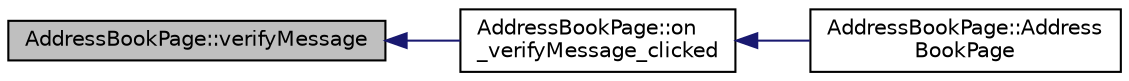 digraph "AddressBookPage::verifyMessage"
{
  edge [fontname="Helvetica",fontsize="10",labelfontname="Helvetica",labelfontsize="10"];
  node [fontname="Helvetica",fontsize="10",shape=record];
  rankdir="LR";
  Node121 [label="AddressBookPage::verifyMessage",height=0.2,width=0.4,color="black", fillcolor="grey75", style="filled", fontcolor="black"];
  Node121 -> Node122 [dir="back",color="midnightblue",fontsize="10",style="solid",fontname="Helvetica"];
  Node122 [label="AddressBookPage::on\l_verifyMessage_clicked",height=0.2,width=0.4,color="black", fillcolor="white", style="filled",URL="$d3/d4a/class_address_book_page.html#a66ca9d67cfacf790f5ac7e4745efb1bc"];
  Node122 -> Node123 [dir="back",color="midnightblue",fontsize="10",style="solid",fontname="Helvetica"];
  Node123 [label="AddressBookPage::Address\lBookPage",height=0.2,width=0.4,color="black", fillcolor="white", style="filled",URL="$d3/d4a/class_address_book_page.html#ad53c82a9181ae7627c06b9c49971ec52"];
}
